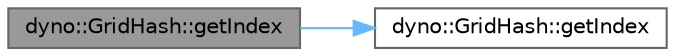 digraph "dyno::GridHash::getIndex"
{
 // LATEX_PDF_SIZE
  bgcolor="transparent";
  edge [fontname=Helvetica,fontsize=10,labelfontname=Helvetica,labelfontsize=10];
  node [fontname=Helvetica,fontsize=10,shape=box,height=0.2,width=0.4];
  rankdir="LR";
  Node1 [id="Node000001",label="dyno::GridHash::getIndex",height=0.2,width=0.4,color="gray40", fillcolor="grey60", style="filled", fontcolor="black",tooltip=" "];
  Node1 -> Node2 [id="edge1_Node000001_Node000002",color="steelblue1",style="solid",tooltip=" "];
  Node2 [id="Node000002",label="dyno::GridHash::getIndex",height=0.2,width=0.4,color="grey40", fillcolor="white", style="filled",URL="$classdyno_1_1_grid_hash.html#ae5398e19e5c0c637e249b2c20c56f918",tooltip=" "];
}
